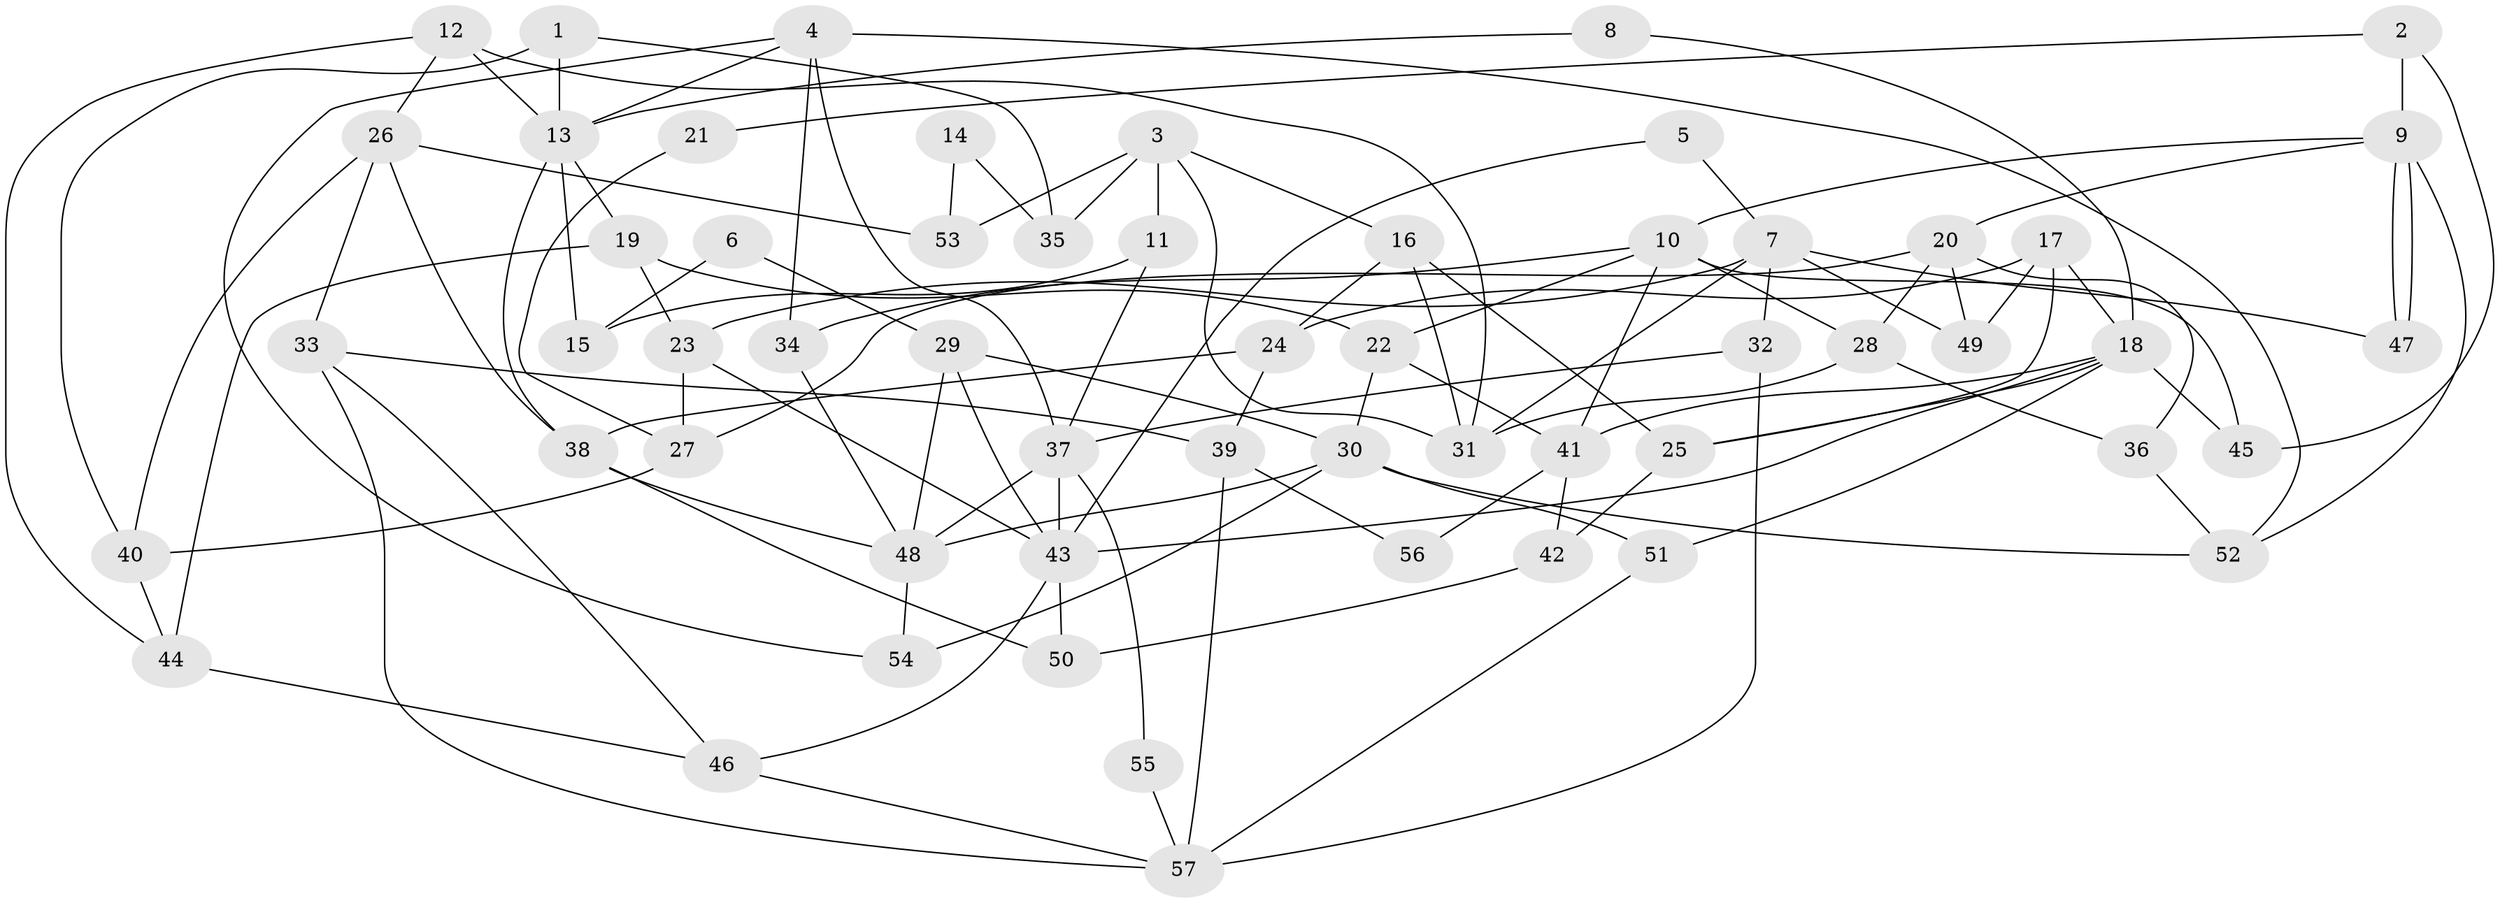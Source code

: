 // coarse degree distribution, {3: 0.2413793103448276, 5: 0.20689655172413793, 7: 0.13793103448275862, 6: 0.1724137931034483, 4: 0.10344827586206896, 2: 0.06896551724137931, 9: 0.034482758620689655, 8: 0.034482758620689655}
// Generated by graph-tools (version 1.1) at 2025/37/03/04/25 23:37:05]
// undirected, 57 vertices, 114 edges
graph export_dot {
  node [color=gray90,style=filled];
  1;
  2;
  3;
  4;
  5;
  6;
  7;
  8;
  9;
  10;
  11;
  12;
  13;
  14;
  15;
  16;
  17;
  18;
  19;
  20;
  21;
  22;
  23;
  24;
  25;
  26;
  27;
  28;
  29;
  30;
  31;
  32;
  33;
  34;
  35;
  36;
  37;
  38;
  39;
  40;
  41;
  42;
  43;
  44;
  45;
  46;
  47;
  48;
  49;
  50;
  51;
  52;
  53;
  54;
  55;
  56;
  57;
  1 -- 40;
  1 -- 13;
  1 -- 35;
  2 -- 45;
  2 -- 9;
  2 -- 21;
  3 -- 16;
  3 -- 31;
  3 -- 11;
  3 -- 35;
  3 -- 53;
  4 -- 13;
  4 -- 54;
  4 -- 34;
  4 -- 37;
  4 -- 52;
  5 -- 7;
  5 -- 43;
  6 -- 29;
  6 -- 15;
  7 -- 49;
  7 -- 32;
  7 -- 23;
  7 -- 31;
  7 -- 47;
  8 -- 13;
  8 -- 18;
  9 -- 47;
  9 -- 47;
  9 -- 10;
  9 -- 20;
  9 -- 52;
  10 -- 41;
  10 -- 34;
  10 -- 22;
  10 -- 28;
  10 -- 45;
  11 -- 37;
  11 -- 15;
  12 -- 26;
  12 -- 31;
  12 -- 13;
  12 -- 44;
  13 -- 19;
  13 -- 15;
  13 -- 38;
  14 -- 35;
  14 -- 53;
  16 -- 25;
  16 -- 31;
  16 -- 24;
  17 -- 24;
  17 -- 18;
  17 -- 25;
  17 -- 49;
  18 -- 25;
  18 -- 43;
  18 -- 41;
  18 -- 45;
  18 -- 51;
  19 -- 22;
  19 -- 23;
  19 -- 44;
  20 -- 28;
  20 -- 27;
  20 -- 36;
  20 -- 49;
  21 -- 27;
  22 -- 30;
  22 -- 41;
  23 -- 27;
  23 -- 43;
  24 -- 39;
  24 -- 38;
  25 -- 42;
  26 -- 33;
  26 -- 38;
  26 -- 40;
  26 -- 53;
  27 -- 40;
  28 -- 36;
  28 -- 31;
  29 -- 48;
  29 -- 30;
  29 -- 43;
  30 -- 52;
  30 -- 48;
  30 -- 51;
  30 -- 54;
  32 -- 57;
  32 -- 37;
  33 -- 46;
  33 -- 57;
  33 -- 39;
  34 -- 48;
  36 -- 52;
  37 -- 43;
  37 -- 48;
  37 -- 55;
  38 -- 48;
  38 -- 50;
  39 -- 57;
  39 -- 56;
  40 -- 44;
  41 -- 42;
  41 -- 56;
  42 -- 50;
  43 -- 46;
  43 -- 50;
  44 -- 46;
  46 -- 57;
  48 -- 54;
  51 -- 57;
  55 -- 57;
}
